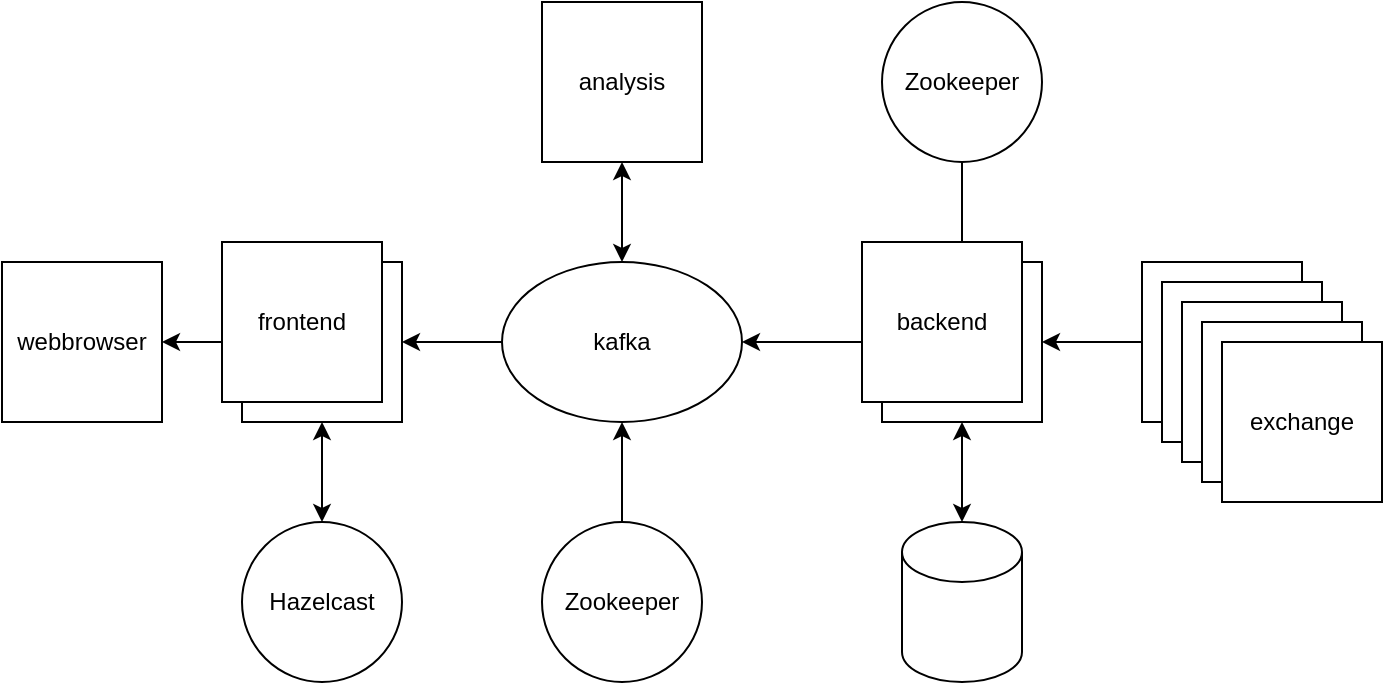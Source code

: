 <mxfile version="14.2.5" type="device"><diagram id="34T_Yz2YJa8vLVd8XFbz" name="Page-1"><mxGraphModel dx="1091" dy="745" grid="1" gridSize="10" guides="0" tooltips="1" connect="1" arrows="1" fold="1" page="1" pageScale="1" pageWidth="850" pageHeight="1100" math="0" shadow="0"><root><mxCell id="0"/><mxCell id="1" parent="0"/><mxCell id="iUZyDrRQLLnS7EouF_Ar-3" style="edgeStyle=orthogonalEdgeStyle;rounded=0;orthogonalLoop=1;jettySize=auto;html=1;exitX=0;exitY=0.5;exitDx=0;exitDy=0;" parent="1" source="iUZyDrRQLLnS7EouF_Ar-1" target="iUZyDrRQLLnS7EouF_Ar-2" edge="1"><mxGeometry relative="1" as="geometry"/></mxCell><mxCell id="iUZyDrRQLLnS7EouF_Ar-5" style="rounded=0;orthogonalLoop=1;jettySize=auto;html=1;entryX=1;entryY=0.5;entryDx=0;entryDy=0;" parent="1" source="1tseM5IJT17kpUIayv3F-1" target="iUZyDrRQLLnS7EouF_Ar-4" edge="1"><mxGeometry relative="1" as="geometry"><mxPoint x="320" y="200" as="targetPoint"/></mxGeometry></mxCell><mxCell id="iUZyDrRQLLnS7EouF_Ar-4" value="webbrowser" style="whiteSpace=wrap;html=1;aspect=fixed;" parent="1" vertex="1"><mxGeometry x="150" y="160" width="80" height="80" as="geometry"/></mxCell><mxCell id="1tseM5IJT17kpUIayv3F-4" style="rounded=0;orthogonalLoop=1;jettySize=auto;html=1;" parent="1" source="1tseM5IJT17kpUIayv3F-2" target="1tseM5IJT17kpUIayv3F-1" edge="1"><mxGeometry relative="1" as="geometry"/></mxCell><mxCell id="1tseM5IJT17kpUIayv3F-2" value="kafka" style="ellipse;whiteSpace=wrap;html=1;" parent="1" vertex="1"><mxGeometry x="400" y="160" width="120" height="80" as="geometry"/></mxCell><mxCell id="jabSdXuokaDdU0HSXxAP-1" value="" style="shape=cylinder3;whiteSpace=wrap;html=1;boundedLbl=1;backgroundOutline=1;size=15;" parent="1" vertex="1"><mxGeometry x="600" y="290" width="60" height="80" as="geometry"/></mxCell><mxCell id="9pk9rQzst_VwdIqVccUU-3" value="analysis" style="whiteSpace=wrap;html=1;aspect=fixed;" parent="1" vertex="1"><mxGeometry x="420" y="30" width="80" height="80" as="geometry"/></mxCell><mxCell id="9pk9rQzst_VwdIqVccUU-5" value="" style="endArrow=classic;startArrow=classic;html=1;entryX=0.5;entryY=1;entryDx=0;entryDy=0;" parent="1" source="1tseM5IJT17kpUIayv3F-2" target="9pk9rQzst_VwdIqVccUU-3" edge="1"><mxGeometry width="50" height="50" relative="1" as="geometry"><mxPoint x="380" y="470" as="sourcePoint"/><mxPoint x="400" y="110" as="targetPoint"/></mxGeometry></mxCell><mxCell id="9pk9rQzst_VwdIqVccUU-6" value="" style="endArrow=classic;startArrow=classic;html=1;entryX=0;entryY=0.5;entryDx=0;entryDy=0;exitX=1;exitY=0.5;exitDx=0;exitDy=0;" parent="1" source="1tseM5IJT17kpUIayv3F-2" target="iUZyDrRQLLnS7EouF_Ar-2" edge="1"><mxGeometry width="50" height="50" relative="1" as="geometry"><mxPoint x="470" y="210" as="sourcePoint"/><mxPoint x="430" y="340" as="targetPoint"/></mxGeometry></mxCell><mxCell id="9pk9rQzst_VwdIqVccUU-7" value="" style="endArrow=classic;startArrow=classic;html=1;entryX=0.5;entryY=1;entryDx=0;entryDy=0;" parent="1" source="jabSdXuokaDdU0HSXxAP-1" target="iUZyDrRQLLnS7EouF_Ar-2" edge="1"><mxGeometry width="50" height="50" relative="1" as="geometry"><mxPoint x="460" y="370" as="sourcePoint"/><mxPoint x="570" y="245" as="targetPoint"/></mxGeometry></mxCell><mxCell id="NLThGt6cEEwXZVyaHXvN-14" style="edgeStyle=orthogonalEdgeStyle;rounded=0;orthogonalLoop=1;jettySize=auto;html=1;" parent="1" target="iUZyDrRQLLnS7EouF_Ar-2" edge="1"><mxGeometry relative="1" as="geometry"/></mxCell><mxCell id="NLThGt6cEEwXZVyaHXvN-16" style="rounded=0;orthogonalLoop=1;jettySize=auto;html=1;" parent="1" source="j8fyZmwTRtO8QNkPv_7G-8" target="iUZyDrRQLLnS7EouF_Ar-2" edge="1"><mxGeometry relative="1" as="geometry"><mxPoint x="630" y="110" as="sourcePoint"/></mxGeometry></mxCell><mxCell id="tFeq7uVVwApmIkW0RBKL-6" style="rounded=0;orthogonalLoop=1;jettySize=auto;html=1;entryX=0.5;entryY=1;entryDx=0;entryDy=0;" parent="1" source="j8fyZmwTRtO8QNkPv_7G-7" target="1tseM5IJT17kpUIayv3F-2" edge="1"><mxGeometry relative="1" as="geometry"><mxPoint x="460" y="290" as="sourcePoint"/></mxGeometry></mxCell><mxCell id="NLThGt6cEEwXZVyaHXvN-17" value="Hazelcast" style="ellipse;whiteSpace=wrap;html=1;aspect=fixed;" parent="1" vertex="1"><mxGeometry x="270" y="290" width="80" height="80" as="geometry"/></mxCell><mxCell id="NLThGt6cEEwXZVyaHXvN-20" value="" style="endArrow=classic;startArrow=classic;html=1;" parent="1" source="NLThGt6cEEwXZVyaHXvN-17" target="1tseM5IJT17kpUIayv3F-1" edge="1"><mxGeometry width="50" height="50" relative="1" as="geometry"><mxPoint x="90" y="400" as="sourcePoint"/><mxPoint x="140" y="350" as="targetPoint"/></mxGeometry></mxCell><mxCell id="j8fyZmwTRtO8QNkPv_7G-1" value="" style="group" vertex="1" connectable="0" parent="1"><mxGeometry x="260" y="150" width="90" height="90" as="geometry"/></mxCell><mxCell id="1tseM5IJT17kpUIayv3F-1" value="frontend" style="whiteSpace=wrap;html=1;aspect=fixed;" parent="j8fyZmwTRtO8QNkPv_7G-1" vertex="1"><mxGeometry x="10" y="10" width="80" height="80" as="geometry"/></mxCell><mxCell id="NLThGt6cEEwXZVyaHXvN-13" value="frontend" style="whiteSpace=wrap;html=1;aspect=fixed;" parent="j8fyZmwTRtO8QNkPv_7G-1" vertex="1"><mxGeometry width="80" height="80" as="geometry"/></mxCell><mxCell id="j8fyZmwTRtO8QNkPv_7G-3" value="" style="group" vertex="1" connectable="0" parent="1"><mxGeometry x="720" y="160" width="120" height="120" as="geometry"/></mxCell><mxCell id="iUZyDrRQLLnS7EouF_Ar-1" value="exchange" style="whiteSpace=wrap;html=1;aspect=fixed;" parent="j8fyZmwTRtO8QNkPv_7G-3" vertex="1"><mxGeometry width="80" height="80" as="geometry"/></mxCell><mxCell id="7tfRTSEL55fCUmd2Qxid-1" value="exchange" style="whiteSpace=wrap;html=1;aspect=fixed;" parent="j8fyZmwTRtO8QNkPv_7G-3" vertex="1"><mxGeometry x="10" y="10" width="80" height="80" as="geometry"/></mxCell><mxCell id="R_P7n9uWN2XL8Id98veJ-1" value="exchange" style="whiteSpace=wrap;html=1;aspect=fixed;" parent="j8fyZmwTRtO8QNkPv_7G-3" vertex="1"><mxGeometry x="20" y="20" width="80" height="80" as="geometry"/></mxCell><mxCell id="9pk9rQzst_VwdIqVccUU-1" value="exchange" style="whiteSpace=wrap;html=1;aspect=fixed;" parent="j8fyZmwTRtO8QNkPv_7G-3" vertex="1"><mxGeometry x="30" y="30" width="80" height="80" as="geometry"/></mxCell><mxCell id="9pk9rQzst_VwdIqVccUU-2" value="exchange" style="whiteSpace=wrap;html=1;aspect=fixed;" parent="j8fyZmwTRtO8QNkPv_7G-3" vertex="1"><mxGeometry x="40" y="40" width="80" height="80" as="geometry"/></mxCell><mxCell id="j8fyZmwTRtO8QNkPv_7G-4" value="" style="group" vertex="1" connectable="0" parent="1"><mxGeometry x="580" y="150" width="90" height="90" as="geometry"/></mxCell><mxCell id="iUZyDrRQLLnS7EouF_Ar-2" value="backend" style="whiteSpace=wrap;html=1;aspect=fixed;" parent="j8fyZmwTRtO8QNkPv_7G-4" vertex="1"><mxGeometry x="10" y="10" width="80" height="80" as="geometry"/></mxCell><mxCell id="9pk9rQzst_VwdIqVccUU-8" value="backend" style="whiteSpace=wrap;html=1;aspect=fixed;" parent="j8fyZmwTRtO8QNkPv_7G-4" vertex="1"><mxGeometry width="80" height="80" as="geometry"/></mxCell><mxCell id="j8fyZmwTRtO8QNkPv_7G-7" value="&lt;span&gt;Zookeeper&lt;/span&gt;" style="ellipse;whiteSpace=wrap;html=1;aspect=fixed;" vertex="1" parent="1"><mxGeometry x="420" y="290" width="80" height="80" as="geometry"/></mxCell><mxCell id="j8fyZmwTRtO8QNkPv_7G-8" value="&lt;span&gt;Zookeeper&lt;/span&gt;" style="ellipse;whiteSpace=wrap;html=1;aspect=fixed;" vertex="1" parent="1"><mxGeometry x="590" y="30" width="80" height="80" as="geometry"/></mxCell></root></mxGraphModel></diagram></mxfile>